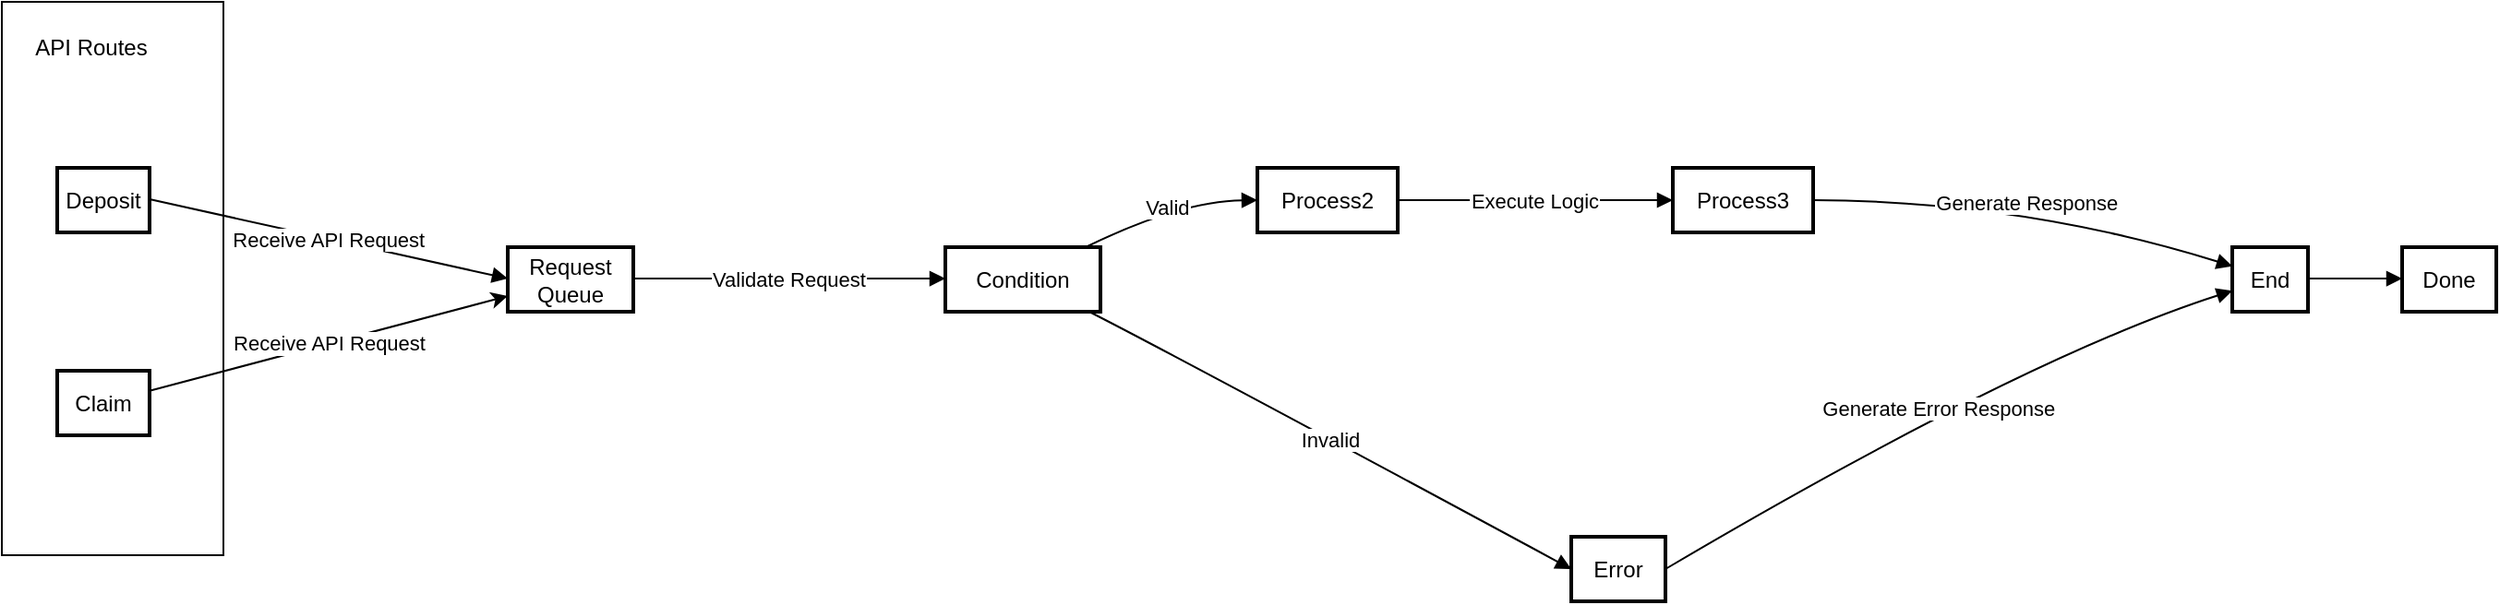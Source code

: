<mxfile version="22.1.21" type="github">
  <diagram name="Page-1" id="onQaG1SxVY_JN8vI7sOl">
    <mxGraphModel dx="2284" dy="1890" grid="1" gridSize="10" guides="1" tooltips="1" connect="1" arrows="1" fold="1" page="1" pageScale="1" pageWidth="850" pageHeight="1100" math="0" shadow="0">
      <root>
        <mxCell id="0" />
        <mxCell id="1" parent="0" />
        <mxCell id="S8V6_XJqYpJdOoggkrQV-23" value="" style="group" vertex="1" connectable="0" parent="1">
          <mxGeometry x="-30" y="-90" width="120" height="300" as="geometry" />
        </mxCell>
        <mxCell id="S8V6_XJqYpJdOoggkrQV-21" value="" style="rounded=0;whiteSpace=wrap;html=1;" vertex="1" parent="S8V6_XJqYpJdOoggkrQV-23">
          <mxGeometry width="120" height="300" as="geometry" />
        </mxCell>
        <mxCell id="S8V6_XJqYpJdOoggkrQV-22" value="API Routes" style="text;html=1;align=center;verticalAlign=middle;resizable=0;points=[];autosize=1;strokeColor=none;fillColor=none;" vertex="1" parent="S8V6_XJqYpJdOoggkrQV-23">
          <mxGeometry x="8" y="10" width="80" height="30" as="geometry" />
        </mxCell>
        <mxCell id="2" value="Deposit" style="whiteSpace=wrap;strokeWidth=2;" parent="1" vertex="1">
          <mxGeometry width="50" height="35" as="geometry" />
        </mxCell>
        <mxCell id="3" value="Request Queue" style="whiteSpace=wrap;strokeWidth=2;" parent="1" vertex="1">
          <mxGeometry x="244" y="43" width="68" height="35" as="geometry" />
        </mxCell>
        <mxCell id="4" value="Condition" style="whiteSpace=wrap;strokeWidth=2;" parent="1" vertex="1">
          <mxGeometry x="481" y="43" width="84" height="35" as="geometry" />
        </mxCell>
        <mxCell id="5" value="Process2" style="whiteSpace=wrap;strokeWidth=2;" parent="1" vertex="1">
          <mxGeometry x="650" width="76" height="35" as="geometry" />
        </mxCell>
        <mxCell id="6" value="Error" style="whiteSpace=wrap;strokeWidth=2;" parent="1" vertex="1">
          <mxGeometry x="820" y="200" width="51" height="35" as="geometry" />
        </mxCell>
        <mxCell id="7" value="Process3" style="whiteSpace=wrap;strokeWidth=2;" parent="1" vertex="1">
          <mxGeometry x="875" width="76" height="35" as="geometry" />
        </mxCell>
        <mxCell id="8" value="End" style="whiteSpace=wrap;strokeWidth=2;" parent="1" vertex="1">
          <mxGeometry x="1178" y="43" width="41" height="35" as="geometry" />
        </mxCell>
        <mxCell id="9" value="Done" style="whiteSpace=wrap;strokeWidth=2;" parent="1" vertex="1">
          <mxGeometry x="1270" y="43" width="51" height="35" as="geometry" />
        </mxCell>
        <mxCell id="10" value="Receive API Request" style="curved=1;startArrow=none;endArrow=block;exitX=1.0;exitY=0.486;entryX=0.003;entryY=0.486;" parent="1" source="2" target="3" edge="1">
          <mxGeometry relative="1" as="geometry">
            <Array as="points" />
          </mxGeometry>
        </mxCell>
        <mxCell id="11" value="Validate Request" style="curved=1;startArrow=none;endArrow=block;exitX=0.998;exitY=0.486;entryX=0.006;entryY=0.486;" parent="1" source="3" target="4" edge="1">
          <mxGeometry relative="1" as="geometry">
            <Array as="points" />
          </mxGeometry>
        </mxCell>
        <mxCell id="12" value="Valid" style="curved=1;startArrow=none;endArrow=block;exitX=0.916;exitY=-0.014;entryX=-0.002;entryY=0.5;" parent="1" source="4" target="5" edge="1">
          <mxGeometry relative="1" as="geometry">
            <Array as="points">
              <mxPoint x="608" y="18" />
            </Array>
          </mxGeometry>
        </mxCell>
        <mxCell id="13" value="Invalid" style="curved=1;startArrow=none;endArrow=block;exitX=0.916;exitY=0.986;entryX=-0.009;entryY=0.5;" parent="1" source="4" target="6" edge="1">
          <mxGeometry relative="1" as="geometry">
            <Array as="points">
              <mxPoint x="608" y="103" />
            </Array>
          </mxGeometry>
        </mxCell>
        <mxCell id="14" value="Execute Logic" style="curved=1;startArrow=none;endArrow=block;exitX=0.998;exitY=0.5;entryX=-0.001;entryY=0.5;" parent="1" source="5" target="7" edge="1">
          <mxGeometry relative="1" as="geometry">
            <Array as="points" />
          </mxGeometry>
        </mxCell>
        <mxCell id="15" value="Generate Response" style="curved=1;startArrow=none;endArrow=block;exitX=0.999;exitY=0.5;entryX=0.011;entryY=0.299;" parent="1" source="7" target="8" edge="1">
          <mxGeometry relative="1" as="geometry">
            <Array as="points">
              <mxPoint x="1065" y="18" />
            </Array>
          </mxGeometry>
        </mxCell>
        <mxCell id="16" value="Generate Error Response" style="curved=1;startArrow=none;endArrow=block;exitX=0.987;exitY=0.5;entryX=0.011;entryY=0.672;" parent="1" source="6" target="8" edge="1">
          <mxGeometry relative="1" as="geometry">
            <Array as="points">
              <mxPoint x="1065" y="103" />
            </Array>
          </mxGeometry>
        </mxCell>
        <mxCell id="17" value="" style="curved=1;startArrow=none;endArrow=block;exitX=1.016;exitY=0.486;entryX=-0.007;entryY=0.486;" parent="1" source="8" target="9" edge="1">
          <mxGeometry relative="1" as="geometry">
            <Array as="points" />
          </mxGeometry>
        </mxCell>
        <mxCell id="S8V6_XJqYpJdOoggkrQV-19" value="Receive API Request" style="rounded=0;orthogonalLoop=1;jettySize=auto;html=1;curved=1;" edge="1" parent="1" source="S8V6_XJqYpJdOoggkrQV-17" target="3">
          <mxGeometry relative="1" as="geometry" />
        </mxCell>
        <mxCell id="S8V6_XJqYpJdOoggkrQV-17" value="Claim" style="whiteSpace=wrap;strokeWidth=2;" vertex="1" parent="1">
          <mxGeometry y="110" width="50" height="35" as="geometry" />
        </mxCell>
      </root>
    </mxGraphModel>
  </diagram>
</mxfile>
